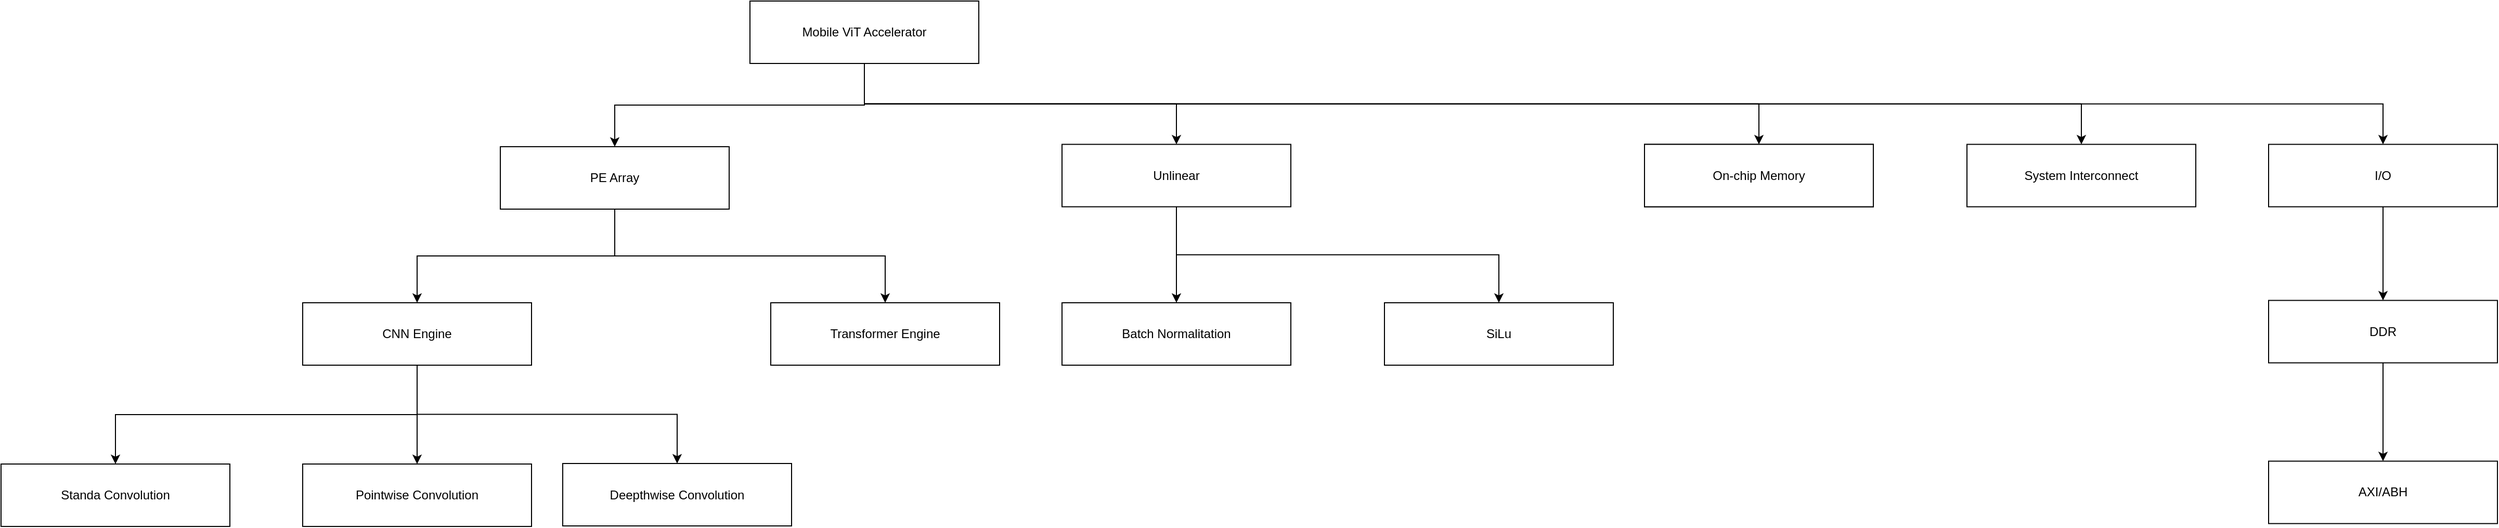 <mxfile version="28.1.1">
  <diagram name="第 1 页" id="hLfTeOwj4Sykmo5FjS3Q">
    <mxGraphModel dx="3804" dy="1620" grid="1" gridSize="10" guides="1" tooltips="1" connect="1" arrows="1" fold="1" page="1" pageScale="1" pageWidth="827" pageHeight="1169" math="0" shadow="0">
      <root>
        <mxCell id="0" />
        <mxCell id="1" parent="0" />
        <mxCell id="aVBEE9bpNf6TRsQgYS8X-20" style="edgeStyle=orthogonalEdgeStyle;rounded=0;orthogonalLoop=1;jettySize=auto;html=1;exitX=0.5;exitY=1;exitDx=0;exitDy=0;entryX=0.5;entryY=0;entryDx=0;entryDy=0;" edge="1" parent="1" source="aVBEE9bpNf6TRsQgYS8X-1" target="aVBEE9bpNf6TRsQgYS8X-9">
          <mxGeometry relative="1" as="geometry" />
        </mxCell>
        <mxCell id="aVBEE9bpNf6TRsQgYS8X-26" style="edgeStyle=orthogonalEdgeStyle;rounded=0;orthogonalLoop=1;jettySize=auto;html=1;exitX=0.5;exitY=1;exitDx=0;exitDy=0;entryX=0.5;entryY=0;entryDx=0;entryDy=0;" edge="1" parent="1" source="aVBEE9bpNf6TRsQgYS8X-1" target="aVBEE9bpNf6TRsQgYS8X-11">
          <mxGeometry relative="1" as="geometry" />
        </mxCell>
        <mxCell id="aVBEE9bpNf6TRsQgYS8X-27" style="edgeStyle=orthogonalEdgeStyle;rounded=0;orthogonalLoop=1;jettySize=auto;html=1;exitX=0.5;exitY=1;exitDx=0;exitDy=0;entryX=0.5;entryY=0;entryDx=0;entryDy=0;" edge="1" parent="1" source="aVBEE9bpNf6TRsQgYS8X-1" target="aVBEE9bpNf6TRsQgYS8X-12">
          <mxGeometry relative="1" as="geometry" />
        </mxCell>
        <mxCell id="aVBEE9bpNf6TRsQgYS8X-28" style="edgeStyle=orthogonalEdgeStyle;rounded=0;orthogonalLoop=1;jettySize=auto;html=1;exitX=0.5;exitY=1;exitDx=0;exitDy=0;entryX=0.5;entryY=0;entryDx=0;entryDy=0;" edge="1" parent="1" source="aVBEE9bpNf6TRsQgYS8X-1" target="aVBEE9bpNf6TRsQgYS8X-13">
          <mxGeometry relative="1" as="geometry" />
        </mxCell>
        <mxCell id="aVBEE9bpNf6TRsQgYS8X-33" style="edgeStyle=orthogonalEdgeStyle;rounded=0;orthogonalLoop=1;jettySize=auto;html=1;exitX=0.5;exitY=1;exitDx=0;exitDy=0;" edge="1" parent="1" source="aVBEE9bpNf6TRsQgYS8X-1" target="aVBEE9bpNf6TRsQgYS8X-32">
          <mxGeometry relative="1" as="geometry" />
        </mxCell>
        <mxCell id="aVBEE9bpNf6TRsQgYS8X-1" value="Mobile ViT  Accelerator" style="rounded=0;whiteSpace=wrap;html=1;" vertex="1" parent="1">
          <mxGeometry x="370" y="80" width="220" height="60" as="geometry" />
        </mxCell>
        <mxCell id="aVBEE9bpNf6TRsQgYS8X-21" style="edgeStyle=orthogonalEdgeStyle;rounded=0;orthogonalLoop=1;jettySize=auto;html=1;exitX=0.5;exitY=1;exitDx=0;exitDy=0;entryX=0.5;entryY=0;entryDx=0;entryDy=0;" edge="1" parent="1" source="aVBEE9bpNf6TRsQgYS8X-9" target="aVBEE9bpNf6TRsQgYS8X-15">
          <mxGeometry relative="1" as="geometry" />
        </mxCell>
        <mxCell id="aVBEE9bpNf6TRsQgYS8X-22" style="edgeStyle=orthogonalEdgeStyle;rounded=0;orthogonalLoop=1;jettySize=auto;html=1;exitX=0.5;exitY=1;exitDx=0;exitDy=0;entryX=0.5;entryY=0;entryDx=0;entryDy=0;" edge="1" parent="1" source="aVBEE9bpNf6TRsQgYS8X-9" target="aVBEE9bpNf6TRsQgYS8X-16">
          <mxGeometry relative="1" as="geometry" />
        </mxCell>
        <mxCell id="aVBEE9bpNf6TRsQgYS8X-9" value="PE Array" style="rounded=0;whiteSpace=wrap;html=1;" vertex="1" parent="1">
          <mxGeometry x="130" y="220" width="220" height="60" as="geometry" />
        </mxCell>
        <mxCell id="aVBEE9bpNf6TRsQgYS8X-10" value="On-chip Memory" style="rounded=0;whiteSpace=wrap;html=1;" vertex="1" parent="1">
          <mxGeometry x="1230" y="217.75" width="220" height="60" as="geometry" />
        </mxCell>
        <mxCell id="aVBEE9bpNf6TRsQgYS8X-11" value="On-chip Memory" style="rounded=0;whiteSpace=wrap;html=1;" vertex="1" parent="1">
          <mxGeometry x="1230" y="217.75" width="220" height="60" as="geometry" />
        </mxCell>
        <mxCell id="aVBEE9bpNf6TRsQgYS8X-12" value="System Interconnect" style="rounded=0;whiteSpace=wrap;html=1;" vertex="1" parent="1">
          <mxGeometry x="1540" y="217.75" width="220" height="60" as="geometry" />
        </mxCell>
        <mxCell id="aVBEE9bpNf6TRsQgYS8X-29" style="edgeStyle=orthogonalEdgeStyle;rounded=0;orthogonalLoop=1;jettySize=auto;html=1;exitX=0.5;exitY=1;exitDx=0;exitDy=0;entryX=0.5;entryY=0;entryDx=0;entryDy=0;" edge="1" parent="1" source="aVBEE9bpNf6TRsQgYS8X-13" target="aVBEE9bpNf6TRsQgYS8X-14">
          <mxGeometry relative="1" as="geometry" />
        </mxCell>
        <mxCell id="aVBEE9bpNf6TRsQgYS8X-13" value="I/O" style="rounded=0;whiteSpace=wrap;html=1;" vertex="1" parent="1">
          <mxGeometry x="1830" y="217.75" width="220" height="60" as="geometry" />
        </mxCell>
        <mxCell id="aVBEE9bpNf6TRsQgYS8X-31" style="edgeStyle=orthogonalEdgeStyle;rounded=0;orthogonalLoop=1;jettySize=auto;html=1;exitX=0.5;exitY=1;exitDx=0;exitDy=0;entryX=0.5;entryY=0;entryDx=0;entryDy=0;" edge="1" parent="1" source="aVBEE9bpNf6TRsQgYS8X-14" target="aVBEE9bpNf6TRsQgYS8X-30">
          <mxGeometry relative="1" as="geometry" />
        </mxCell>
        <mxCell id="aVBEE9bpNf6TRsQgYS8X-14" value="DDR" style="rounded=0;whiteSpace=wrap;html=1;" vertex="1" parent="1">
          <mxGeometry x="1830" y="367.75" width="220" height="60" as="geometry" />
        </mxCell>
        <mxCell id="aVBEE9bpNf6TRsQgYS8X-23" style="edgeStyle=orthogonalEdgeStyle;rounded=0;orthogonalLoop=1;jettySize=auto;html=1;exitX=0.5;exitY=1;exitDx=0;exitDy=0;" edge="1" parent="1" source="aVBEE9bpNf6TRsQgYS8X-15" target="aVBEE9bpNf6TRsQgYS8X-18">
          <mxGeometry relative="1" as="geometry" />
        </mxCell>
        <mxCell id="aVBEE9bpNf6TRsQgYS8X-24" style="edgeStyle=orthogonalEdgeStyle;rounded=0;orthogonalLoop=1;jettySize=auto;html=1;exitX=0.5;exitY=1;exitDx=0;exitDy=0;entryX=0.5;entryY=0;entryDx=0;entryDy=0;" edge="1" parent="1" source="aVBEE9bpNf6TRsQgYS8X-15" target="aVBEE9bpNf6TRsQgYS8X-17">
          <mxGeometry relative="1" as="geometry" />
        </mxCell>
        <mxCell id="aVBEE9bpNf6TRsQgYS8X-25" style="edgeStyle=orthogonalEdgeStyle;rounded=0;orthogonalLoop=1;jettySize=auto;html=1;exitX=0.5;exitY=1;exitDx=0;exitDy=0;entryX=0.5;entryY=0;entryDx=0;entryDy=0;" edge="1" parent="1" source="aVBEE9bpNf6TRsQgYS8X-15" target="aVBEE9bpNf6TRsQgYS8X-19">
          <mxGeometry relative="1" as="geometry" />
        </mxCell>
        <mxCell id="aVBEE9bpNf6TRsQgYS8X-15" value="CNN Engine" style="rounded=0;whiteSpace=wrap;html=1;" vertex="1" parent="1">
          <mxGeometry x="-60" y="370" width="220" height="60" as="geometry" />
        </mxCell>
        <mxCell id="aVBEE9bpNf6TRsQgYS8X-16" value="Transformer Engine" style="rounded=0;whiteSpace=wrap;html=1;" vertex="1" parent="1">
          <mxGeometry x="390" y="370" width="220" height="60" as="geometry" />
        </mxCell>
        <mxCell id="aVBEE9bpNf6TRsQgYS8X-17" value="Standa Convolution" style="rounded=0;whiteSpace=wrap;html=1;" vertex="1" parent="1">
          <mxGeometry x="-350" y="525" width="220" height="60" as="geometry" />
        </mxCell>
        <mxCell id="aVBEE9bpNf6TRsQgYS8X-18" value="Pointwise Convolution" style="rounded=0;whiteSpace=wrap;html=1;" vertex="1" parent="1">
          <mxGeometry x="-60" y="525" width="220" height="60" as="geometry" />
        </mxCell>
        <mxCell id="aVBEE9bpNf6TRsQgYS8X-19" value="Deepthwise Convolution" style="rounded=0;whiteSpace=wrap;html=1;" vertex="1" parent="1">
          <mxGeometry x="190" y="524.5" width="220" height="60" as="geometry" />
        </mxCell>
        <mxCell id="aVBEE9bpNf6TRsQgYS8X-30" value="AXI/ABH" style="rounded=0;whiteSpace=wrap;html=1;" vertex="1" parent="1">
          <mxGeometry x="1830" y="522.25" width="220" height="60" as="geometry" />
        </mxCell>
        <mxCell id="aVBEE9bpNf6TRsQgYS8X-35" value="" style="edgeStyle=orthogonalEdgeStyle;rounded=0;orthogonalLoop=1;jettySize=auto;html=1;" edge="1" parent="1" source="aVBEE9bpNf6TRsQgYS8X-32" target="aVBEE9bpNf6TRsQgYS8X-34">
          <mxGeometry relative="1" as="geometry" />
        </mxCell>
        <mxCell id="aVBEE9bpNf6TRsQgYS8X-37" style="edgeStyle=orthogonalEdgeStyle;rounded=0;orthogonalLoop=1;jettySize=auto;html=1;exitX=0.5;exitY=1;exitDx=0;exitDy=0;entryX=0.5;entryY=0;entryDx=0;entryDy=0;" edge="1" parent="1" source="aVBEE9bpNf6TRsQgYS8X-32" target="aVBEE9bpNf6TRsQgYS8X-36">
          <mxGeometry relative="1" as="geometry" />
        </mxCell>
        <mxCell id="aVBEE9bpNf6TRsQgYS8X-32" value="Unlinear" style="rounded=0;whiteSpace=wrap;html=1;" vertex="1" parent="1">
          <mxGeometry x="670" y="217.75" width="220" height="60" as="geometry" />
        </mxCell>
        <mxCell id="aVBEE9bpNf6TRsQgYS8X-34" value="Batch Normalitation" style="rounded=0;whiteSpace=wrap;html=1;" vertex="1" parent="1">
          <mxGeometry x="670" y="370" width="220" height="60" as="geometry" />
        </mxCell>
        <mxCell id="aVBEE9bpNf6TRsQgYS8X-36" value="SiLu" style="rounded=0;whiteSpace=wrap;html=1;" vertex="1" parent="1">
          <mxGeometry x="980" y="370" width="220" height="60" as="geometry" />
        </mxCell>
      </root>
    </mxGraphModel>
  </diagram>
</mxfile>

